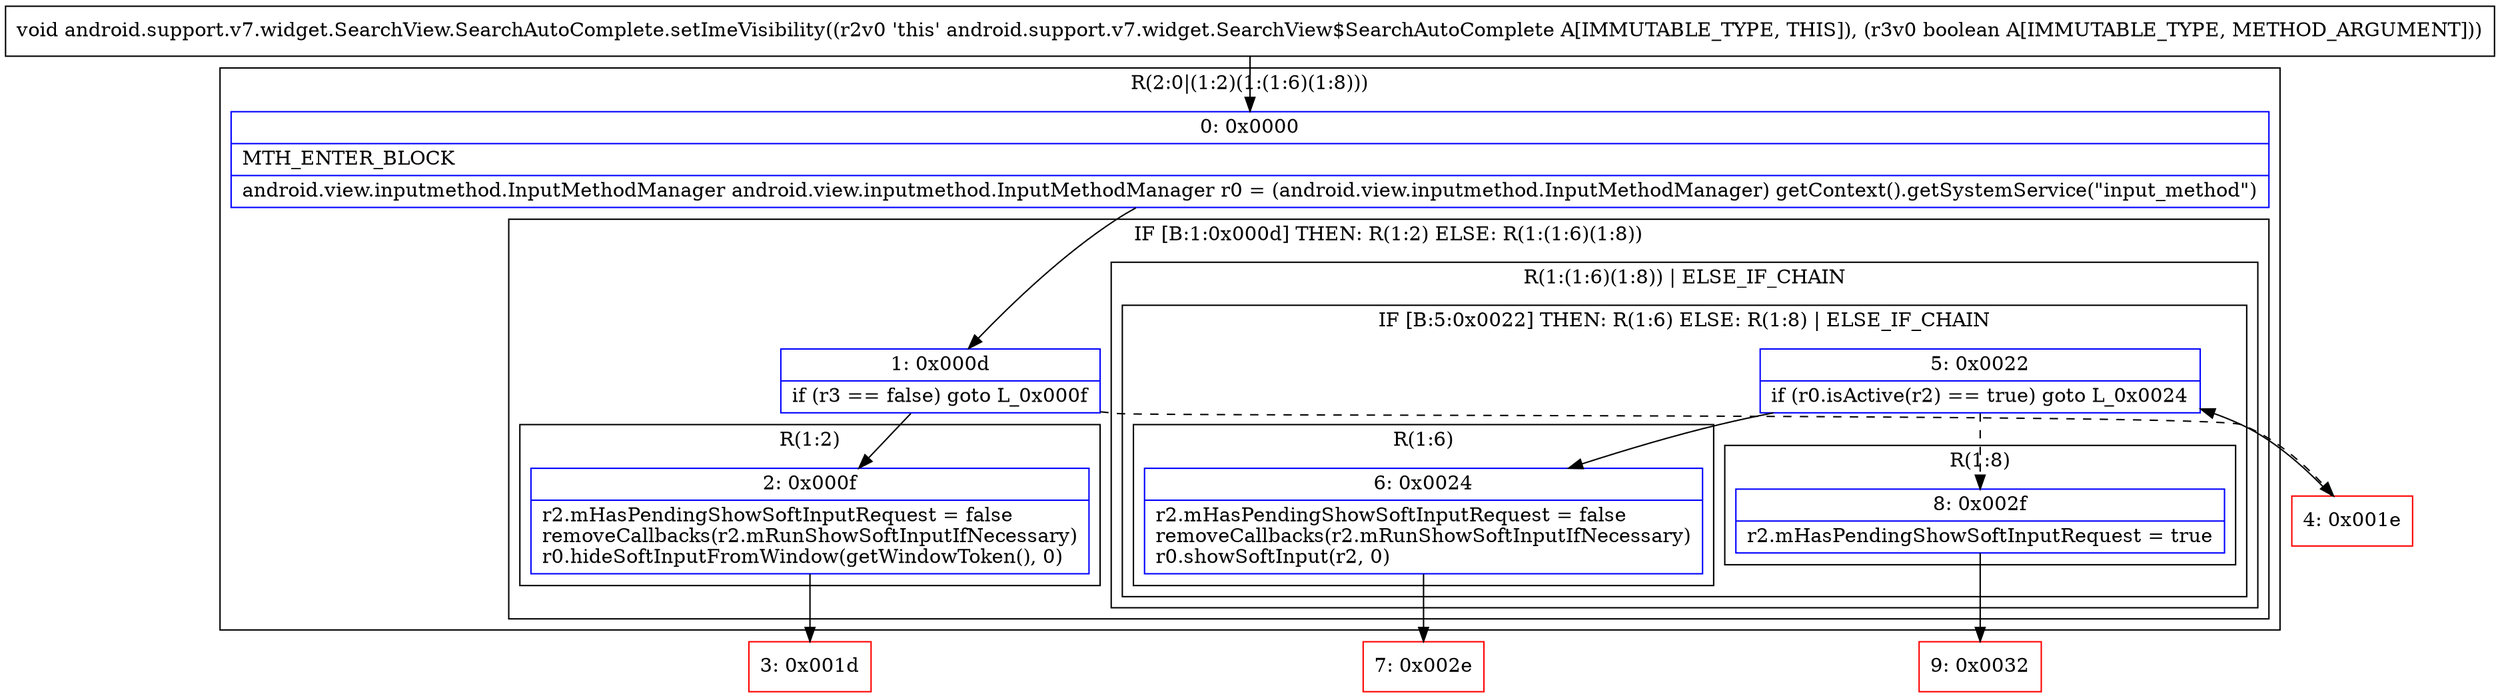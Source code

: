 digraph "CFG forandroid.support.v7.widget.SearchView.SearchAutoComplete.setImeVisibility(Z)V" {
subgraph cluster_Region_1663938692 {
label = "R(2:0|(1:2)(1:(1:6)(1:8)))";
node [shape=record,color=blue];
Node_0 [shape=record,label="{0\:\ 0x0000|MTH_ENTER_BLOCK\l|android.view.inputmethod.InputMethodManager android.view.inputmethod.InputMethodManager r0 = (android.view.inputmethod.InputMethodManager) getContext().getSystemService(\"input_method\")\l}"];
subgraph cluster_IfRegion_2144273675 {
label = "IF [B:1:0x000d] THEN: R(1:2) ELSE: R(1:(1:6)(1:8))";
node [shape=record,color=blue];
Node_1 [shape=record,label="{1\:\ 0x000d|if (r3 == false) goto L_0x000f\l}"];
subgraph cluster_Region_597218379 {
label = "R(1:2)";
node [shape=record,color=blue];
Node_2 [shape=record,label="{2\:\ 0x000f|r2.mHasPendingShowSoftInputRequest = false\lremoveCallbacks(r2.mRunShowSoftInputIfNecessary)\lr0.hideSoftInputFromWindow(getWindowToken(), 0)\l}"];
}
subgraph cluster_Region_1929968376 {
label = "R(1:(1:6)(1:8)) | ELSE_IF_CHAIN\l";
node [shape=record,color=blue];
subgraph cluster_IfRegion_305256012 {
label = "IF [B:5:0x0022] THEN: R(1:6) ELSE: R(1:8) | ELSE_IF_CHAIN\l";
node [shape=record,color=blue];
Node_5 [shape=record,label="{5\:\ 0x0022|if (r0.isActive(r2) == true) goto L_0x0024\l}"];
subgraph cluster_Region_1200294482 {
label = "R(1:6)";
node [shape=record,color=blue];
Node_6 [shape=record,label="{6\:\ 0x0024|r2.mHasPendingShowSoftInputRequest = false\lremoveCallbacks(r2.mRunShowSoftInputIfNecessary)\lr0.showSoftInput(r2, 0)\l}"];
}
subgraph cluster_Region_1425070202 {
label = "R(1:8)";
node [shape=record,color=blue];
Node_8 [shape=record,label="{8\:\ 0x002f|r2.mHasPendingShowSoftInputRequest = true\l}"];
}
}
}
}
}
Node_3 [shape=record,color=red,label="{3\:\ 0x001d}"];
Node_4 [shape=record,color=red,label="{4\:\ 0x001e}"];
Node_7 [shape=record,color=red,label="{7\:\ 0x002e}"];
Node_9 [shape=record,color=red,label="{9\:\ 0x0032}"];
MethodNode[shape=record,label="{void android.support.v7.widget.SearchView.SearchAutoComplete.setImeVisibility((r2v0 'this' android.support.v7.widget.SearchView$SearchAutoComplete A[IMMUTABLE_TYPE, THIS]), (r3v0 boolean A[IMMUTABLE_TYPE, METHOD_ARGUMENT])) }"];
MethodNode -> Node_0;
Node_0 -> Node_1;
Node_1 -> Node_2;
Node_1 -> Node_4[style=dashed];
Node_2 -> Node_3;
Node_5 -> Node_6;
Node_5 -> Node_8[style=dashed];
Node_6 -> Node_7;
Node_8 -> Node_9;
Node_4 -> Node_5;
}

